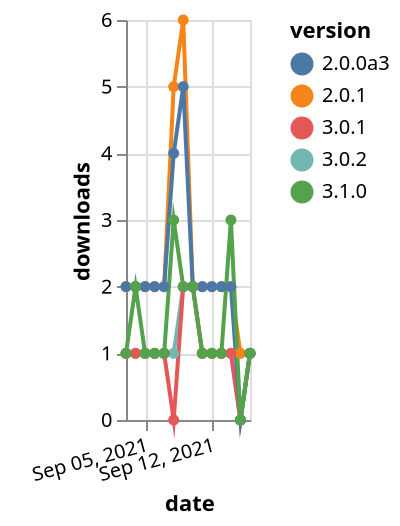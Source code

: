 {"$schema": "https://vega.github.io/schema/vega-lite/v5.json", "description": "A simple bar chart with embedded data.", "data": {"values": [{"date": "2021-09-03", "total": 150, "delta": 1, "version": "3.0.2"}, {"date": "2021-09-04", "total": 151, "delta": 1, "version": "3.0.2"}, {"date": "2021-09-05", "total": 152, "delta": 1, "version": "3.0.2"}, {"date": "2021-09-06", "total": 153, "delta": 1, "version": "3.0.2"}, {"date": "2021-09-07", "total": 154, "delta": 1, "version": "3.0.2"}, {"date": "2021-09-08", "total": 155, "delta": 1, "version": "3.0.2"}, {"date": "2021-09-09", "total": 157, "delta": 2, "version": "3.0.2"}, {"date": "2021-09-10", "total": 159, "delta": 2, "version": "3.0.2"}, {"date": "2021-09-11", "total": 160, "delta": 1, "version": "3.0.2"}, {"date": "2021-09-12", "total": 161, "delta": 1, "version": "3.0.2"}, {"date": "2021-09-13", "total": 162, "delta": 1, "version": "3.0.2"}, {"date": "2021-09-14", "total": 163, "delta": 1, "version": "3.0.2"}, {"date": "2021-09-15", "total": 163, "delta": 0, "version": "3.0.2"}, {"date": "2021-09-16", "total": 164, "delta": 1, "version": "3.0.2"}, {"date": "2021-09-03", "total": 2842, "delta": 2, "version": "2.0.1"}, {"date": "2021-09-04", "total": 2844, "delta": 2, "version": "2.0.1"}, {"date": "2021-09-05", "total": 2846, "delta": 2, "version": "2.0.1"}, {"date": "2021-09-06", "total": 2848, "delta": 2, "version": "2.0.1"}, {"date": "2021-09-07", "total": 2850, "delta": 2, "version": "2.0.1"}, {"date": "2021-09-08", "total": 2855, "delta": 5, "version": "2.0.1"}, {"date": "2021-09-09", "total": 2861, "delta": 6, "version": "2.0.1"}, {"date": "2021-09-10", "total": 2863, "delta": 2, "version": "2.0.1"}, {"date": "2021-09-11", "total": 2865, "delta": 2, "version": "2.0.1"}, {"date": "2021-09-12", "total": 2867, "delta": 2, "version": "2.0.1"}, {"date": "2021-09-13", "total": 2869, "delta": 2, "version": "2.0.1"}, {"date": "2021-09-14", "total": 2871, "delta": 2, "version": "2.0.1"}, {"date": "2021-09-15", "total": 2872, "delta": 1, "version": "2.0.1"}, {"date": "2021-09-16", "total": 2873, "delta": 1, "version": "2.0.1"}, {"date": "2021-09-03", "total": 185, "delta": 1, "version": "3.0.1"}, {"date": "2021-09-04", "total": 186, "delta": 1, "version": "3.0.1"}, {"date": "2021-09-05", "total": 187, "delta": 1, "version": "3.0.1"}, {"date": "2021-09-06", "total": 188, "delta": 1, "version": "3.0.1"}, {"date": "2021-09-07", "total": 189, "delta": 1, "version": "3.0.1"}, {"date": "2021-09-08", "total": 189, "delta": 0, "version": "3.0.1"}, {"date": "2021-09-09", "total": 191, "delta": 2, "version": "3.0.1"}, {"date": "2021-09-10", "total": 193, "delta": 2, "version": "3.0.1"}, {"date": "2021-09-11", "total": 194, "delta": 1, "version": "3.0.1"}, {"date": "2021-09-12", "total": 195, "delta": 1, "version": "3.0.1"}, {"date": "2021-09-13", "total": 196, "delta": 1, "version": "3.0.1"}, {"date": "2021-09-14", "total": 197, "delta": 1, "version": "3.0.1"}, {"date": "2021-09-15", "total": 197, "delta": 0, "version": "3.0.1"}, {"date": "2021-09-16", "total": 198, "delta": 1, "version": "3.0.1"}, {"date": "2021-09-03", "total": 3389, "delta": 2, "version": "2.0.0a3"}, {"date": "2021-09-04", "total": 3391, "delta": 2, "version": "2.0.0a3"}, {"date": "2021-09-05", "total": 3393, "delta": 2, "version": "2.0.0a3"}, {"date": "2021-09-06", "total": 3395, "delta": 2, "version": "2.0.0a3"}, {"date": "2021-09-07", "total": 3397, "delta": 2, "version": "2.0.0a3"}, {"date": "2021-09-08", "total": 3401, "delta": 4, "version": "2.0.0a3"}, {"date": "2021-09-09", "total": 3406, "delta": 5, "version": "2.0.0a3"}, {"date": "2021-09-10", "total": 3408, "delta": 2, "version": "2.0.0a3"}, {"date": "2021-09-11", "total": 3410, "delta": 2, "version": "2.0.0a3"}, {"date": "2021-09-12", "total": 3412, "delta": 2, "version": "2.0.0a3"}, {"date": "2021-09-13", "total": 3414, "delta": 2, "version": "2.0.0a3"}, {"date": "2021-09-14", "total": 3416, "delta": 2, "version": "2.0.0a3"}, {"date": "2021-09-15", "total": 3416, "delta": 0, "version": "2.0.0a3"}, {"date": "2021-09-16", "total": 3417, "delta": 1, "version": "2.0.0a3"}, {"date": "2021-09-03", "total": 153, "delta": 1, "version": "3.1.0"}, {"date": "2021-09-04", "total": 155, "delta": 2, "version": "3.1.0"}, {"date": "2021-09-05", "total": 156, "delta": 1, "version": "3.1.0"}, {"date": "2021-09-06", "total": 157, "delta": 1, "version": "3.1.0"}, {"date": "2021-09-07", "total": 158, "delta": 1, "version": "3.1.0"}, {"date": "2021-09-08", "total": 161, "delta": 3, "version": "3.1.0"}, {"date": "2021-09-09", "total": 163, "delta": 2, "version": "3.1.0"}, {"date": "2021-09-10", "total": 165, "delta": 2, "version": "3.1.0"}, {"date": "2021-09-11", "total": 166, "delta": 1, "version": "3.1.0"}, {"date": "2021-09-12", "total": 167, "delta": 1, "version": "3.1.0"}, {"date": "2021-09-13", "total": 168, "delta": 1, "version": "3.1.0"}, {"date": "2021-09-14", "total": 171, "delta": 3, "version": "3.1.0"}, {"date": "2021-09-15", "total": 171, "delta": 0, "version": "3.1.0"}, {"date": "2021-09-16", "total": 172, "delta": 1, "version": "3.1.0"}]}, "width": "container", "mark": {"type": "line", "point": {"filled": true}}, "encoding": {"x": {"field": "date", "type": "temporal", "timeUnit": "yearmonthdate", "title": "date", "axis": {"labelAngle": -15}}, "y": {"field": "delta", "type": "quantitative", "title": "downloads"}, "color": {"field": "version", "type": "nominal"}, "tooltip": {"field": "delta"}}}